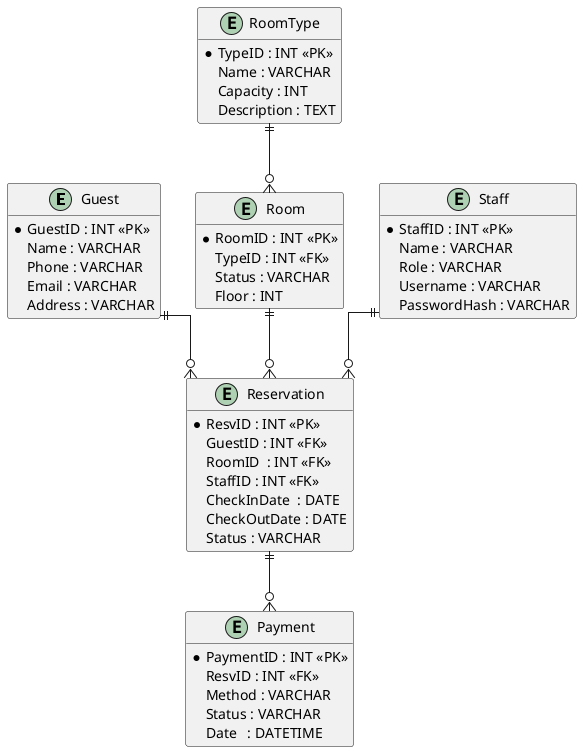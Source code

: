 @startuml
hide methods
hide stereotypes
skinparam linetype ortho

entity "Guest" as Guest {
  * GuestID : INT <<PK>>
  Name : VARCHAR
  Phone : VARCHAR
  Email : VARCHAR
  Address : VARCHAR
}
entity "RoomType" as RoomType {
  * TypeID : INT <<PK>>
  Name : VARCHAR
  Price : DECIMAL(10,2)
  Capacity : INT
  Description : TEXT
}
entity "Room" as Room {
  * RoomID : INT <<PK>>
  TypeID : INT <<FK>>
  Status : VARCHAR
  Floor : INT
}
entity "Reservation" as Reservation {
  * ResvID : INT <<PK>>
  GuestID : INT <<FK>>
  RoomID  : INT <<FK>>
  StaffID : INT <<FK>>
  CheckInDate  : DATE
  CheckOutDate : DATE
  Status : VARCHAR
}
entity "Payment" as Payment {
  * PaymentID : INT <<PK>>
  ResvID : INT <<FK>>
  Amount : DECIMAL(10,2)
  Method : VARCHAR
  Status : VARCHAR
  Date   : DATETIME
}
entity "Staff" as Staff {
  * StaffID : INT <<PK>>
  Name : VARCHAR
  Role : VARCHAR
  Username : VARCHAR
  PasswordHash : VARCHAR
}

Guest ||--o{ Reservation
Reservation ||--o{ Payment
RoomType ||--o{ Room
Room ||--o{ Reservation
Staff ||--o{ Reservation
@enduml

